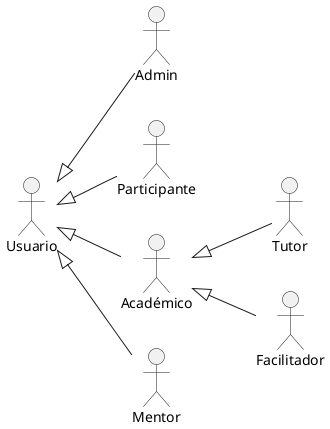 @startuml
left to right direction

' ============
' = PÁGINA 1 =
' ============

' == DEFINICIÓN DE ACTORES ==

:Usuario: <|-- :Admin:
:Usuario: <|-- :Participante:
:Usuario: <|-- :Académico:
:Usuario: <|-- :Mentor:
:Académico: <|-- :Tutor:
:Académico: <|-- :Facilitador:

' ============
' = PÁGINA 2 =
' ============

newpage
left to right direction

' = DEFINICIÓN DE CASOS DE USO Y RELACIONES =

package Sesión {
   usecase "Iniciar Sesión" as Sesión_Iniciar
   usecase "Cerrar Sesión" as Sesión_Cerrar
   usecase "Mostrar Dashboard" as Sesión_Dashboard
}

Usuario -> Sesión_Iniciar
Usuario -> Sesión_Cerrar
Usuario --> Sesión_Dashboard
(Sesión_Iniciar) .> (Sesión_Dashboard) : <<include>>

note right of Sesión_Dashboard: Pre Incubación o Incubación\nsegún corresponda al usuario

' --------

package Mantenimiento {
   usecase "CRUD Estudiante" as UCCRUDE
   usecase "CRUD Programa" as UCCRUDP
   usecase "CRUD Actividad"  as UCCRUDACT
   usecase "CRUD Recurso"  as UCCRUDR
   usecase "CRUD Académico"  as UCCRUDACA
}

Admin --> UCCRUDACT
Admin --> UCCRUDE
Admin --> UCCRUDP
Admin --> UCCRUDACA
Admin --> UCCRUDR

' ============
' = PÁGINA 3 =
' ============

newpage
left to right direction

package "Administración del Programa" {
   usecase "Inscripción\nAlumnos"  as UC_Programa_Insc
   usecase "Registro\nAcadémicos"  as UC_Programa_Acad
   usecase "Generar\nClase Patrón"  as UC_Programa_CPatron
   usecase "Replicar\nClases"  as UC_Programa_RClases
   usecase "Envío Accesos"  as UC_Programa_EAccesos
   usecase "Realizar Backup\nen repositorio" as UC_Backup

   (UC_Programa_Insc) <|-- (Inscribir a Pre Incubación)
   (UC_Programa_Insc) <|-- (Inscribir a Incubación)
}

Admin --> UC_Programa_Insc
Admin --> UC_Programa_Acad
Admin --> UC_Programa_CPatron
Admin --> UC_Programa_RClases
Admin --> UC_Programa_EAccesos
Admin --> UC_Backup

' ============
' = PÁGINA 4 =
' ============

newpage
left to right direction

package "Desarrollar Programa" {
   usecase "Desarrollar Taller" as Prog_Taller
   usecase "Desarrollar Mentoria" as Prog_Mentoria
   usecase "Desarrollar Presentación Final" as Prog_PF
   usecase "Consultar calendario\nde Actvidades" as Prog_Calendario
   usecase "Utilizar mensajeria" as Prog_Mensajeria
   usecase "Consultar calificaciones" as Prog_Calificaciones
   usecase "Acceder a herramientas externas" as Prog_Herramientas

   (Prog_PF) <|-- (Desarrollar Demo Day)
   (Prog_PF) <|-- (Desarrollar Rueda de Negocios)

   note right of Prog_Herramientas
     Whatsapp, Discord, Telegram, Slack, etc
   end note

   note right of Prog_Mensajeria
     Mensajería interna del LMS
   end note
}

Participante --> Prog_Taller
Participante --> Prog_Mentoria
Participante --> Prog_PF
Participante --> Prog_Calendario
Participante --> Prog_Mensajeria
Participante --> Prog_Calificaciones
Participante --> Prog_Herramientas

' ============
' = PÁGINA 5 =
' ============

newpage
left to right direction

package "Talleres" {
   usecase "Desarrollar Taller" as Prog_Taller
   usecase "Visualizar avance taller" as Taller_Visualizar
   usecase "Ingresar a videoconferencia" as Taller_Videoconferencia
   usecase "Consumir recurso" as Taller_Recurso
   usecase "Consumir actividad" as Taller_Actividad
   usecase "Consumir herramienta" as Taller_Herramienta

   (Prog_Taller) <.. (Taller_Visualizar) : <<extends>>
   (Prog_Taller) <.. (Taller_Videoconferencia) : <<extends>>
   (Prog_Taller) <.. (Taller_Recurso) : <<extends>>
   (Prog_Taller) <.. (Taller_Actividad) : <<extends>>
   (Prog_Taller) <.. (Taller_Herramienta) : <<extends>>

   note right of Taller_Actividad
    Las actividades requieren interacción del Participante
    por ejemplo, un foro, una tarea, un cuestionario, una encuesta
   end note

   note right of Taller_Recurso
    Los recursos no requieren interacción del Participante
    por ejemplo, un archivo de Office (Excel, Word, Powerpoint),
    un enlace a un archivo externo o un URL
   end note
}

Participante --> Prog_Taller

' ============
' = PÁGINA 6 =
' ============

newpage
left to right direction

package "Mentorias" {
   usecase "Desarrollar Mentoria" as Prog_Mentoria
   usecase "Visualizar avance mentoria" as Mentoria_Visualizar
   usecase "Ingresar a videoconferencia mentoria" as Mentoria_Videoconferencia
   usecase "Consumir recurso mentoria" as Mentoria_Recurso
   usecase "Participar de foro mentoria" as Mentoria_Foro

   (Prog_Mentoria) <.. (Mentoria_Visualizar) : <<extends>>
   (Prog_Mentoria) <.. (Mentoria_Videoconferencia) : <<extends>>
   (Prog_Mentoria) <.. (Mentoria_Recurso) : <<extends>>
   (Prog_Mentoria) <.. (Mentoria_Foro) : <<extends>>

   note right of Mentoria_Foro
    En el foro el Participante tiene
    el feedback de los mentores,
    hace preguntas y levante observaciones
   end note
}

Participante --> Prog_Mentoria


' ============
' = PÁGINA 7 =
' ============

newpage
left to right direction

package "Presentación Final" as PF {
   usecase "Desarrollar Presentación\nFinal" as PF_DesarrollarPF
   usecase "Consultar información\ndescriptiva" as PF_Info
   usecase "Ingresar a videoconferencia" as PF_Videoconferencia
   usecase "Visualizar actividades" as PF_Actividades
   usecase "Consultar lista de\nequipos finalistas" as PF_Equipos
   usecase "Consultar ranking final" as PF_Ranking
   usecase "Inscribir equipo en\nPresentación Final" as PF_Inscribir
   usecase "Registrar ranking\nde equipos" as PF_RegistrarRanking

   (PF_DesarrollarPF) <... (PF_Info) : <<extends>>
   (PF_DesarrollarPF) <... (PF_Videoconferencia) : <<extends>>
   (PF_DesarrollarPF) <... (PF_Actividades) : <<extends>>
   (PF_DesarrollarPF) <... (PF_Equipos) : <<extends>>
   (PF_DesarrollarPF) <... (PF_Ranking) : <<extends>>

   usecase "Desarrollar Demo Day" as PF_DemoDay
   usecase "Desarrollar Rueda\nde Negocios" as PF_Rueda

   (PF_DesarrollarPF) <|-- (PF_DemoDay)
   (PF_DesarrollarPF) <|-- (PF_Rueda)

   note right of PF_DemoDay : Pre Incubación
   note right of PF_Rueda : Incubación

}

Participante --> PF_DesarrollarPF
Académico --> PF_Inscribir
Académico --> PF_RegistrarRanking

@enduml
